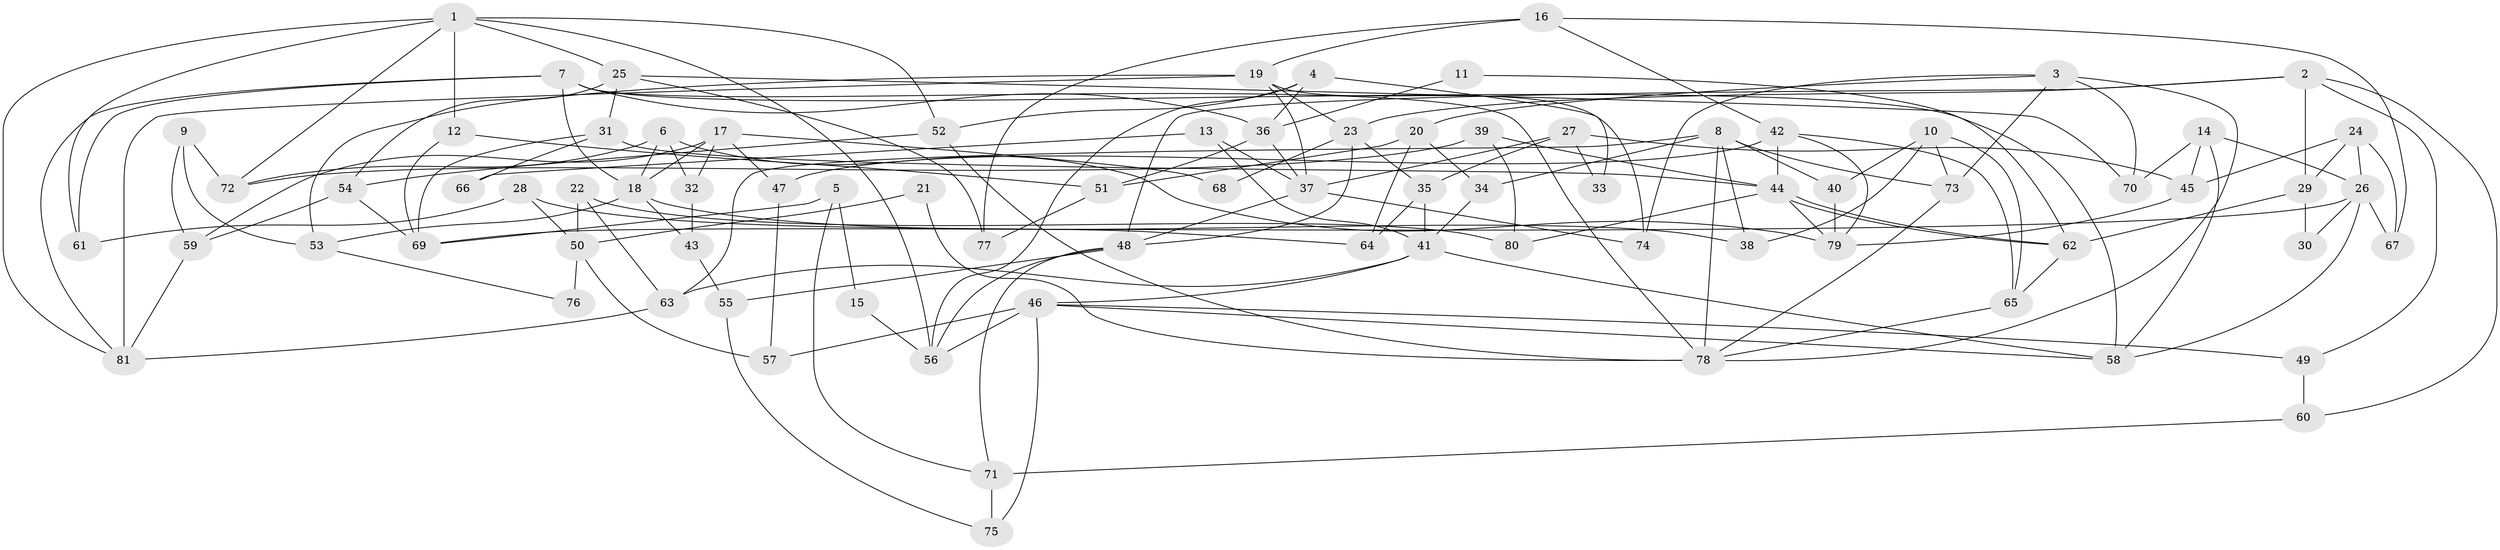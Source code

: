 // Generated by graph-tools (version 1.1) at 2025/02/03/09/25 03:02:15]
// undirected, 81 vertices, 162 edges
graph export_dot {
graph [start="1"]
  node [color=gray90,style=filled];
  1;
  2;
  3;
  4;
  5;
  6;
  7;
  8;
  9;
  10;
  11;
  12;
  13;
  14;
  15;
  16;
  17;
  18;
  19;
  20;
  21;
  22;
  23;
  24;
  25;
  26;
  27;
  28;
  29;
  30;
  31;
  32;
  33;
  34;
  35;
  36;
  37;
  38;
  39;
  40;
  41;
  42;
  43;
  44;
  45;
  46;
  47;
  48;
  49;
  50;
  51;
  52;
  53;
  54;
  55;
  56;
  57;
  58;
  59;
  60;
  61;
  62;
  63;
  64;
  65;
  66;
  67;
  68;
  69;
  70;
  71;
  72;
  73;
  74;
  75;
  76;
  77;
  78;
  79;
  80;
  81;
  1 -- 52;
  1 -- 81;
  1 -- 12;
  1 -- 25;
  1 -- 56;
  1 -- 61;
  1 -- 72;
  2 -- 23;
  2 -- 48;
  2 -- 29;
  2 -- 49;
  2 -- 60;
  3 -- 74;
  3 -- 78;
  3 -- 20;
  3 -- 70;
  3 -- 73;
  4 -- 52;
  4 -- 56;
  4 -- 33;
  4 -- 36;
  5 -- 69;
  5 -- 71;
  5 -- 15;
  6 -- 18;
  6 -- 79;
  6 -- 32;
  6 -- 72;
  7 -- 36;
  7 -- 18;
  7 -- 58;
  7 -- 61;
  7 -- 78;
  7 -- 81;
  8 -- 34;
  8 -- 78;
  8 -- 38;
  8 -- 40;
  8 -- 63;
  8 -- 73;
  9 -- 59;
  9 -- 72;
  9 -- 53;
  10 -- 73;
  10 -- 65;
  10 -- 38;
  10 -- 40;
  11 -- 36;
  11 -- 62;
  12 -- 69;
  12 -- 51;
  13 -- 37;
  13 -- 41;
  13 -- 66;
  14 -- 58;
  14 -- 26;
  14 -- 45;
  14 -- 70;
  15 -- 56;
  16 -- 42;
  16 -- 77;
  16 -- 19;
  16 -- 67;
  17 -- 18;
  17 -- 59;
  17 -- 32;
  17 -- 47;
  17 -- 68;
  18 -- 38;
  18 -- 53;
  18 -- 43;
  19 -- 37;
  19 -- 23;
  19 -- 53;
  19 -- 74;
  19 -- 81;
  20 -- 51;
  20 -- 34;
  20 -- 64;
  21 -- 78;
  21 -- 50;
  22 -- 63;
  22 -- 80;
  22 -- 50;
  23 -- 48;
  23 -- 35;
  23 -- 68;
  24 -- 29;
  24 -- 67;
  24 -- 26;
  24 -- 45;
  25 -- 70;
  25 -- 31;
  25 -- 54;
  25 -- 77;
  26 -- 58;
  26 -- 30;
  26 -- 67;
  26 -- 69;
  27 -- 35;
  27 -- 45;
  27 -- 33;
  27 -- 37;
  28 -- 61;
  28 -- 64;
  28 -- 50;
  29 -- 62;
  29 -- 30;
  31 -- 44;
  31 -- 66;
  31 -- 69;
  32 -- 43;
  34 -- 41;
  35 -- 41;
  35 -- 64;
  36 -- 37;
  36 -- 51;
  37 -- 48;
  37 -- 74;
  39 -- 44;
  39 -- 72;
  39 -- 80;
  40 -- 79;
  41 -- 46;
  41 -- 63;
  41 -- 58;
  42 -- 79;
  42 -- 44;
  42 -- 47;
  42 -- 65;
  43 -- 55;
  44 -- 79;
  44 -- 62;
  44 -- 62;
  44 -- 80;
  45 -- 79;
  46 -- 57;
  46 -- 58;
  46 -- 49;
  46 -- 56;
  46 -- 75;
  47 -- 57;
  48 -- 55;
  48 -- 56;
  48 -- 71;
  49 -- 60;
  50 -- 57;
  50 -- 76;
  51 -- 77;
  52 -- 78;
  52 -- 54;
  53 -- 76;
  54 -- 69;
  54 -- 59;
  55 -- 75;
  59 -- 81;
  60 -- 71;
  62 -- 65;
  63 -- 81;
  65 -- 78;
  71 -- 75;
  73 -- 78;
}
